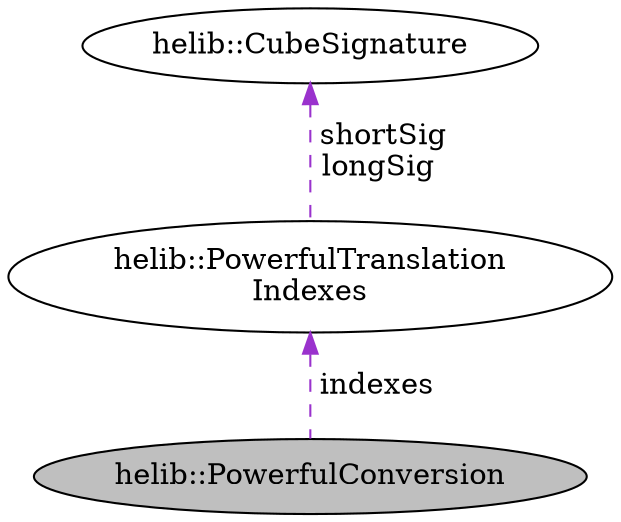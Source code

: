 digraph "helib::PowerfulConversion"
{
  N1 [label="helib::PowerfulConversion",color="black", fillcolor="grey75", style="filled", fontcolor="black"];
  N2 -> N1 [dir="back",color="darkorchid3",style="dashed",label=" indexes" ];
  N2 [label="helib::PowerfulTranslation\lIndexes",color="black", fillcolor="white", style="filled",tooltip="Holds index tables for translation between powerful and zz_pX. "];
  N3 -> N2 [dir="back",color="darkorchid3",style="dashed",label=" shortSig\nlongSig" ];
  N3 [label="helib::CubeSignature",color="black", fillcolor="white", style="filled",tooltip="Holds a vector of dimensions for a hypercube and some additional data. "];
}
